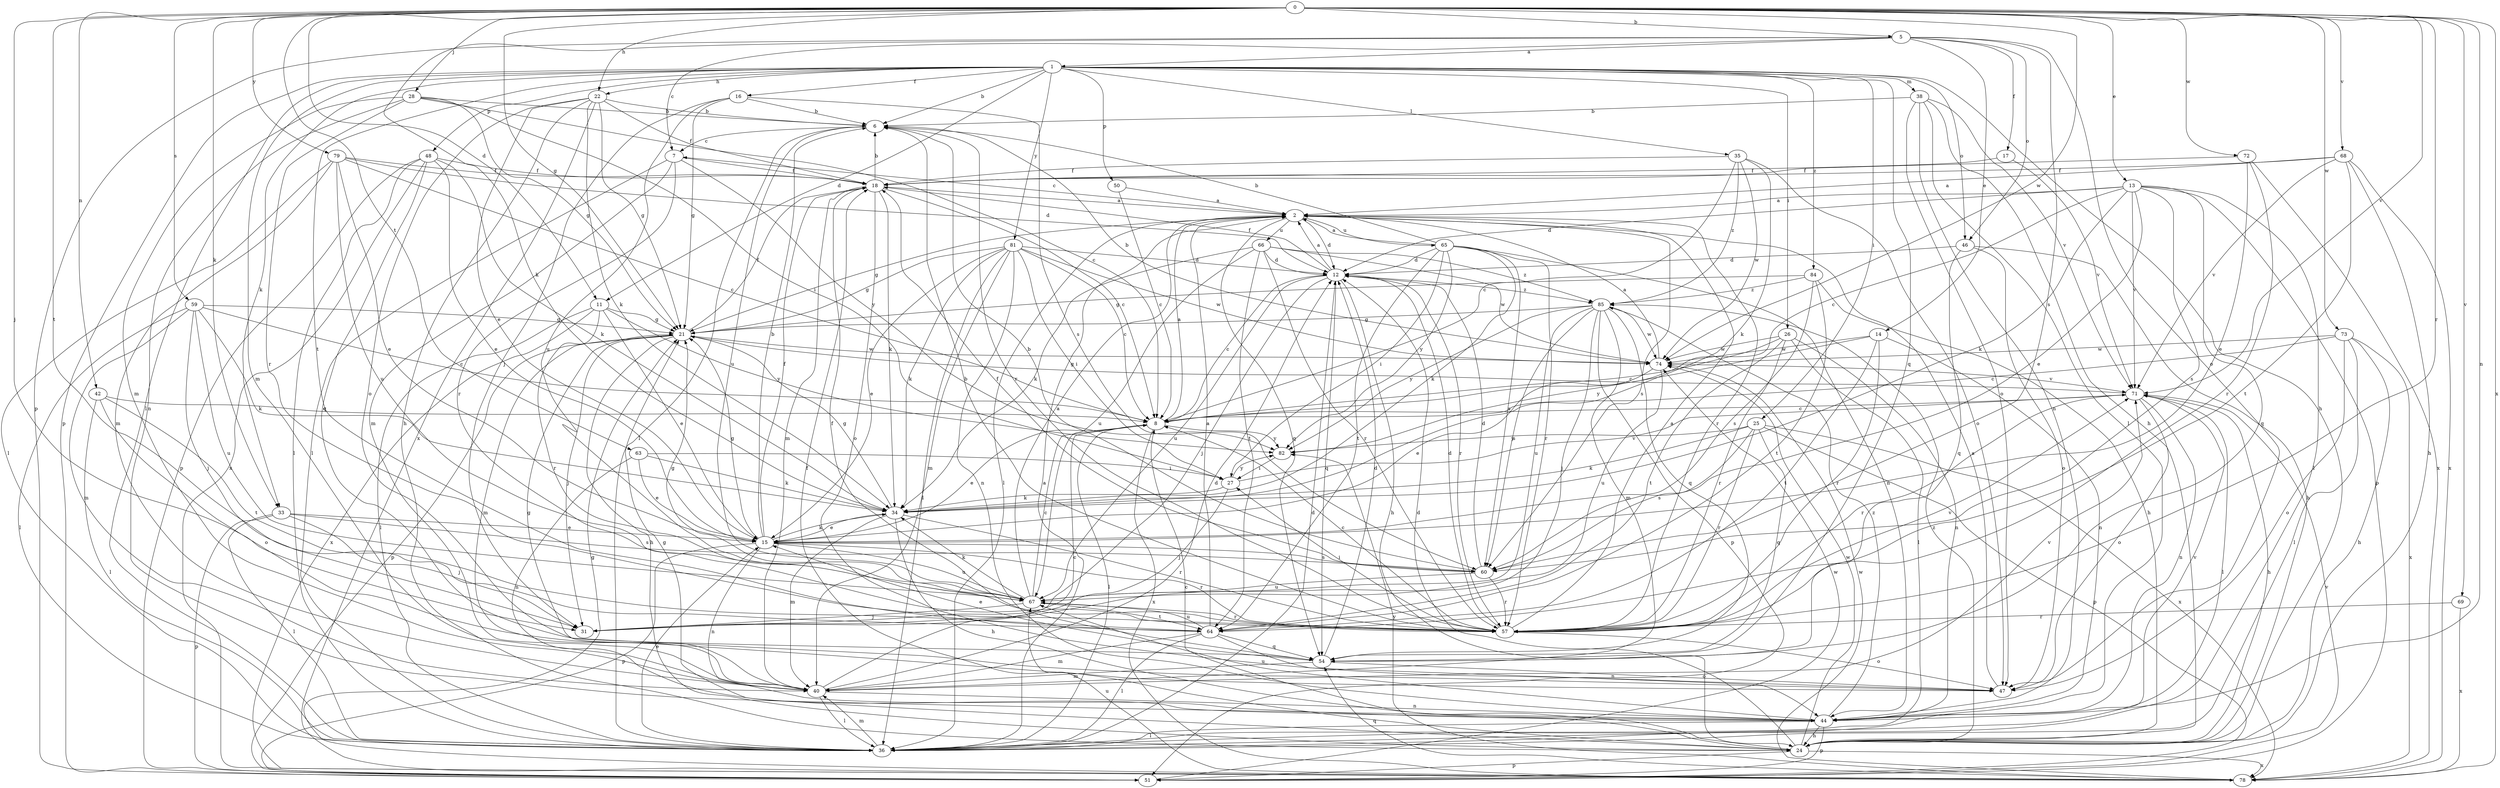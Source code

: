 strict digraph  {
0;
1;
2;
5;
6;
7;
8;
11;
12;
13;
14;
15;
16;
17;
18;
21;
22;
24;
25;
26;
27;
28;
31;
33;
34;
35;
36;
38;
40;
42;
44;
46;
47;
48;
50;
51;
54;
57;
59;
60;
63;
64;
65;
66;
67;
68;
69;
71;
72;
73;
74;
78;
79;
81;
82;
84;
85;
0 -> 5  [label=b];
0 -> 11  [label=d];
0 -> 13  [label=e];
0 -> 21  [label=g];
0 -> 22  [label=h];
0 -> 28  [label=j];
0 -> 31  [label=j];
0 -> 33  [label=k];
0 -> 42  [label=n];
0 -> 44  [label=n];
0 -> 57  [label=r];
0 -> 59  [label=s];
0 -> 63  [label=t];
0 -> 64  [label=t];
0 -> 68  [label=v];
0 -> 69  [label=v];
0 -> 71  [label=v];
0 -> 72  [label=w];
0 -> 73  [label=w];
0 -> 74  [label=w];
0 -> 78  [label=x];
0 -> 79  [label=y];
1 -> 6  [label=b];
1 -> 11  [label=d];
1 -> 16  [label=f];
1 -> 22  [label=h];
1 -> 24  [label=h];
1 -> 25  [label=i];
1 -> 26  [label=i];
1 -> 33  [label=k];
1 -> 35  [label=l];
1 -> 36  [label=l];
1 -> 38  [label=m];
1 -> 40  [label=m];
1 -> 46  [label=o];
1 -> 48  [label=p];
1 -> 50  [label=p];
1 -> 51  [label=p];
1 -> 54  [label=q];
1 -> 64  [label=t];
1 -> 81  [label=y];
1 -> 84  [label=z];
2 -> 7  [label=c];
2 -> 12  [label=d];
2 -> 21  [label=g];
2 -> 36  [label=l];
2 -> 54  [label=q];
2 -> 57  [label=r];
2 -> 60  [label=s];
2 -> 65  [label=u];
2 -> 66  [label=u];
5 -> 1  [label=a];
5 -> 7  [label=c];
5 -> 14  [label=e];
5 -> 17  [label=f];
5 -> 34  [label=k];
5 -> 46  [label=o];
5 -> 47  [label=o];
5 -> 51  [label=p];
5 -> 60  [label=s];
6 -> 7  [label=c];
6 -> 36  [label=l];
6 -> 57  [label=r];
6 -> 67  [label=u];
7 -> 18  [label=f];
7 -> 36  [label=l];
7 -> 40  [label=m];
7 -> 57  [label=r];
7 -> 82  [label=y];
8 -> 2  [label=a];
8 -> 15  [label=e];
8 -> 36  [label=l];
8 -> 78  [label=x];
8 -> 82  [label=y];
11 -> 15  [label=e];
11 -> 21  [label=g];
11 -> 36  [label=l];
11 -> 57  [label=r];
11 -> 78  [label=x];
11 -> 82  [label=y];
12 -> 2  [label=a];
12 -> 8  [label=c];
12 -> 18  [label=f];
12 -> 24  [label=h];
12 -> 31  [label=j];
12 -> 54  [label=q];
12 -> 57  [label=r];
12 -> 67  [label=u];
12 -> 85  [label=z];
13 -> 2  [label=a];
13 -> 8  [label=c];
13 -> 12  [label=d];
13 -> 15  [label=e];
13 -> 34  [label=k];
13 -> 36  [label=l];
13 -> 51  [label=p];
13 -> 54  [label=q];
13 -> 60  [label=s];
13 -> 71  [label=v];
14 -> 44  [label=n];
14 -> 57  [label=r];
14 -> 64  [label=t];
14 -> 74  [label=w];
14 -> 82  [label=y];
15 -> 6  [label=b];
15 -> 18  [label=f];
15 -> 21  [label=g];
15 -> 34  [label=k];
15 -> 44  [label=n];
15 -> 51  [label=p];
15 -> 57  [label=r];
15 -> 60  [label=s];
15 -> 67  [label=u];
16 -> 6  [label=b];
16 -> 21  [label=g];
16 -> 31  [label=j];
16 -> 60  [label=s];
16 -> 67  [label=u];
17 -> 18  [label=f];
17 -> 71  [label=v];
18 -> 2  [label=a];
18 -> 6  [label=b];
18 -> 8  [label=c];
18 -> 34  [label=k];
18 -> 40  [label=m];
18 -> 47  [label=o];
21 -> 18  [label=f];
21 -> 24  [label=h];
21 -> 31  [label=j];
21 -> 40  [label=m];
21 -> 51  [label=p];
21 -> 74  [label=w];
22 -> 6  [label=b];
22 -> 15  [label=e];
22 -> 18  [label=f];
22 -> 21  [label=g];
22 -> 24  [label=h];
22 -> 34  [label=k];
22 -> 47  [label=o];
22 -> 78  [label=x];
24 -> 8  [label=c];
24 -> 12  [label=d];
24 -> 18  [label=f];
24 -> 21  [label=g];
24 -> 51  [label=p];
24 -> 74  [label=w];
24 -> 78  [label=x];
24 -> 85  [label=z];
25 -> 34  [label=k];
25 -> 51  [label=p];
25 -> 54  [label=q];
25 -> 57  [label=r];
25 -> 60  [label=s];
25 -> 78  [label=x];
25 -> 82  [label=y];
26 -> 8  [label=c];
26 -> 36  [label=l];
26 -> 44  [label=n];
26 -> 57  [label=r];
26 -> 64  [label=t];
26 -> 74  [label=w];
27 -> 31  [label=j];
27 -> 34  [label=k];
27 -> 71  [label=v];
27 -> 82  [label=y];
28 -> 6  [label=b];
28 -> 8  [label=c];
28 -> 21  [label=g];
28 -> 27  [label=i];
28 -> 40  [label=m];
28 -> 44  [label=n];
28 -> 57  [label=r];
33 -> 15  [label=e];
33 -> 31  [label=j];
33 -> 36  [label=l];
33 -> 51  [label=p];
33 -> 60  [label=s];
34 -> 15  [label=e];
34 -> 21  [label=g];
34 -> 24  [label=h];
34 -> 40  [label=m];
34 -> 57  [label=r];
35 -> 8  [label=c];
35 -> 18  [label=f];
35 -> 34  [label=k];
35 -> 47  [label=o];
35 -> 74  [label=w];
35 -> 85  [label=z];
36 -> 2  [label=a];
36 -> 12  [label=d];
36 -> 15  [label=e];
36 -> 40  [label=m];
38 -> 6  [label=b];
38 -> 24  [label=h];
38 -> 36  [label=l];
38 -> 44  [label=n];
38 -> 47  [label=o];
38 -> 71  [label=v];
40 -> 8  [label=c];
40 -> 12  [label=d];
40 -> 21  [label=g];
40 -> 36  [label=l];
40 -> 44  [label=n];
40 -> 71  [label=v];
42 -> 8  [label=c];
42 -> 36  [label=l];
42 -> 47  [label=o];
42 -> 64  [label=t];
44 -> 24  [label=h];
44 -> 36  [label=l];
44 -> 51  [label=p];
44 -> 67  [label=u];
44 -> 71  [label=v];
44 -> 85  [label=z];
46 -> 12  [label=d];
46 -> 24  [label=h];
46 -> 47  [label=o];
46 -> 54  [label=q];
47 -> 2  [label=a];
48 -> 15  [label=e];
48 -> 18  [label=f];
48 -> 34  [label=k];
48 -> 36  [label=l];
48 -> 51  [label=p];
48 -> 54  [label=q];
48 -> 78  [label=x];
50 -> 2  [label=a];
50 -> 8  [label=c];
51 -> 71  [label=v];
51 -> 74  [label=w];
54 -> 12  [label=d];
54 -> 15  [label=e];
54 -> 18  [label=f];
54 -> 40  [label=m];
54 -> 47  [label=o];
57 -> 2  [label=a];
57 -> 6  [label=b];
57 -> 8  [label=c];
57 -> 12  [label=d];
57 -> 27  [label=i];
57 -> 47  [label=o];
57 -> 71  [label=v];
59 -> 8  [label=c];
59 -> 21  [label=g];
59 -> 31  [label=j];
59 -> 34  [label=k];
59 -> 36  [label=l];
59 -> 40  [label=m];
59 -> 67  [label=u];
60 -> 6  [label=b];
60 -> 12  [label=d];
60 -> 18  [label=f];
60 -> 57  [label=r];
60 -> 67  [label=u];
63 -> 15  [label=e];
63 -> 27  [label=i];
63 -> 34  [label=k];
63 -> 44  [label=n];
64 -> 2  [label=a];
64 -> 36  [label=l];
64 -> 40  [label=m];
64 -> 44  [label=n];
64 -> 54  [label=q];
64 -> 67  [label=u];
65 -> 2  [label=a];
65 -> 6  [label=b];
65 -> 12  [label=d];
65 -> 27  [label=i];
65 -> 34  [label=k];
65 -> 44  [label=n];
65 -> 57  [label=r];
65 -> 60  [label=s];
65 -> 64  [label=t];
65 -> 82  [label=y];
66 -> 12  [label=d];
66 -> 34  [label=k];
66 -> 57  [label=r];
66 -> 64  [label=t];
66 -> 67  [label=u];
66 -> 74  [label=w];
66 -> 85  [label=z];
67 -> 2  [label=a];
67 -> 8  [label=c];
67 -> 21  [label=g];
67 -> 31  [label=j];
67 -> 34  [label=k];
67 -> 57  [label=r];
67 -> 64  [label=t];
68 -> 2  [label=a];
68 -> 18  [label=f];
68 -> 24  [label=h];
68 -> 64  [label=t];
68 -> 71  [label=v];
68 -> 78  [label=x];
69 -> 57  [label=r];
69 -> 78  [label=x];
71 -> 8  [label=c];
71 -> 21  [label=g];
71 -> 24  [label=h];
71 -> 36  [label=l];
71 -> 44  [label=n];
71 -> 47  [label=o];
71 -> 57  [label=r];
72 -> 15  [label=e];
72 -> 18  [label=f];
72 -> 57  [label=r];
72 -> 78  [label=x];
73 -> 8  [label=c];
73 -> 24  [label=h];
73 -> 36  [label=l];
73 -> 47  [label=o];
73 -> 74  [label=w];
73 -> 78  [label=x];
74 -> 2  [label=a];
74 -> 6  [label=b];
74 -> 15  [label=e];
74 -> 67  [label=u];
74 -> 71  [label=v];
78 -> 21  [label=g];
78 -> 54  [label=q];
78 -> 67  [label=u];
78 -> 74  [label=w];
78 -> 82  [label=y];
79 -> 8  [label=c];
79 -> 12  [label=d];
79 -> 15  [label=e];
79 -> 18  [label=f];
79 -> 36  [label=l];
79 -> 40  [label=m];
79 -> 67  [label=u];
81 -> 8  [label=c];
81 -> 12  [label=d];
81 -> 15  [label=e];
81 -> 21  [label=g];
81 -> 27  [label=i];
81 -> 34  [label=k];
81 -> 36  [label=l];
81 -> 40  [label=m];
81 -> 44  [label=n];
81 -> 74  [label=w];
82 -> 27  [label=i];
84 -> 21  [label=g];
84 -> 24  [label=h];
84 -> 60  [label=s];
84 -> 64  [label=t];
84 -> 85  [label=z];
85 -> 21  [label=g];
85 -> 31  [label=j];
85 -> 40  [label=m];
85 -> 51  [label=p];
85 -> 54  [label=q];
85 -> 60  [label=s];
85 -> 67  [label=u];
85 -> 74  [label=w];
85 -> 82  [label=y];
}
